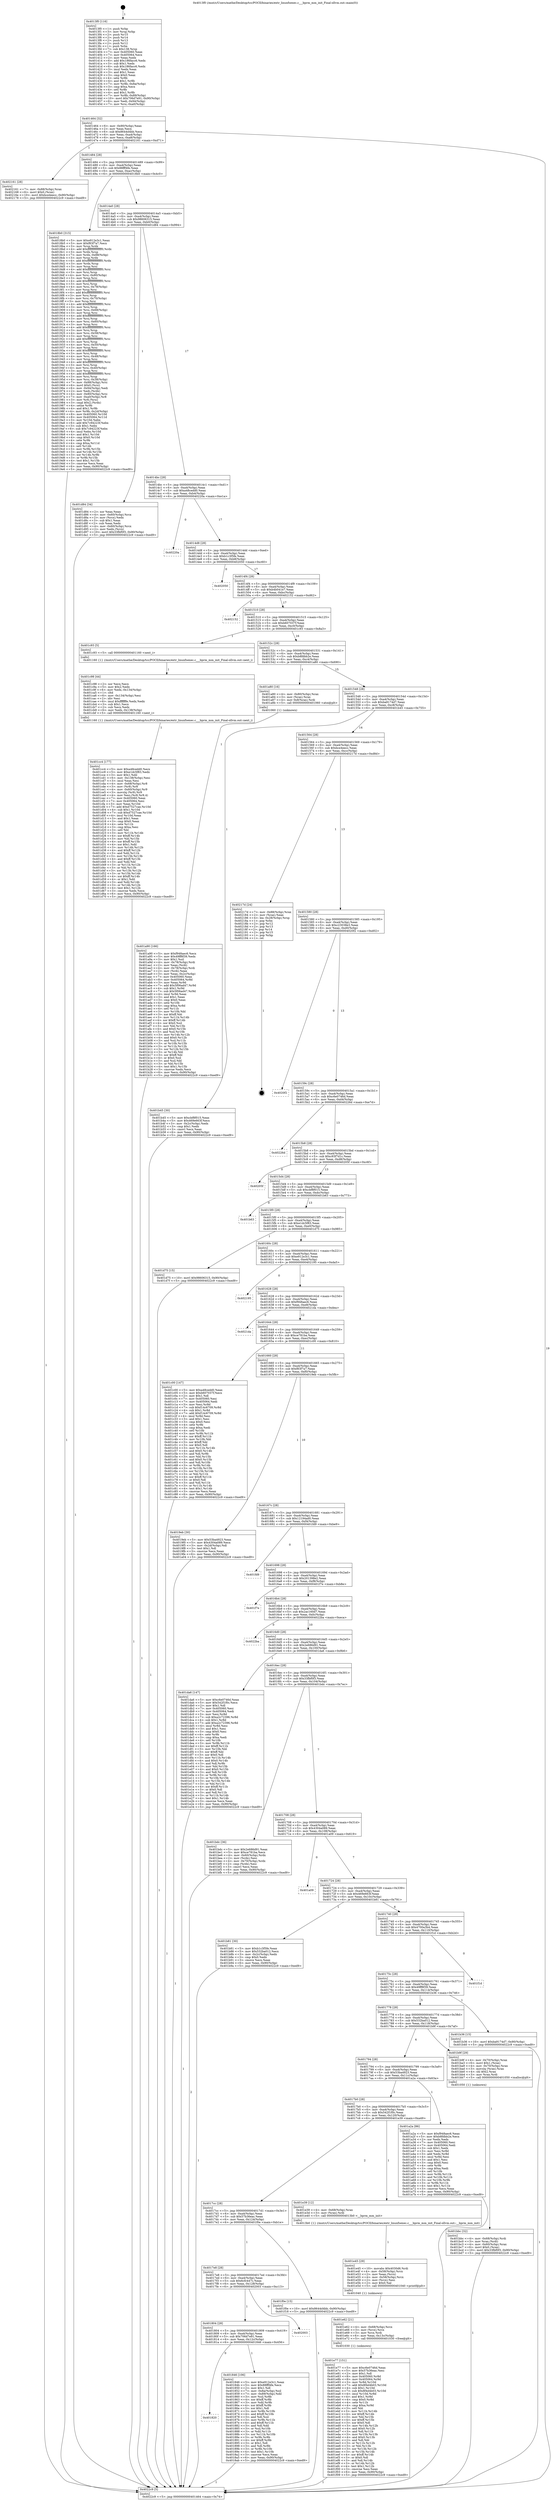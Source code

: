 digraph "0x4013f0" {
  label = "0x4013f0 (/mnt/c/Users/mathe/Desktop/tcc/POCII/binaries/extr_linuxfsexec.c___bprm_mm_init_Final-ollvm.out::main(0))"
  labelloc = "t"
  node[shape=record]

  Entry [label="",width=0.3,height=0.3,shape=circle,fillcolor=black,style=filled]
  "0x401464" [label="{
     0x401464 [32]\l
     | [instrs]\l
     &nbsp;&nbsp;0x401464 \<+6\>: mov -0x90(%rbp),%eax\l
     &nbsp;&nbsp;0x40146a \<+2\>: mov %eax,%ecx\l
     &nbsp;&nbsp;0x40146c \<+6\>: sub $0x8644d4bb,%ecx\l
     &nbsp;&nbsp;0x401472 \<+6\>: mov %eax,-0xa4(%rbp)\l
     &nbsp;&nbsp;0x401478 \<+6\>: mov %ecx,-0xa8(%rbp)\l
     &nbsp;&nbsp;0x40147e \<+6\>: je 0000000000402161 \<main+0xd71\>\l
  }"]
  "0x402161" [label="{
     0x402161 [28]\l
     | [instrs]\l
     &nbsp;&nbsp;0x402161 \<+7\>: mov -0x88(%rbp),%rax\l
     &nbsp;&nbsp;0x402168 \<+6\>: movl $0x0,(%rax)\l
     &nbsp;&nbsp;0x40216e \<+10\>: movl $0xbce4eecc,-0x90(%rbp)\l
     &nbsp;&nbsp;0x402178 \<+5\>: jmp 00000000004022c9 \<main+0xed9\>\l
  }"]
  "0x401484" [label="{
     0x401484 [28]\l
     | [instrs]\l
     &nbsp;&nbsp;0x401484 \<+5\>: jmp 0000000000401489 \<main+0x99\>\l
     &nbsp;&nbsp;0x401489 \<+6\>: mov -0xa4(%rbp),%eax\l
     &nbsp;&nbsp;0x40148f \<+5\>: sub $0x88fff4fe,%eax\l
     &nbsp;&nbsp;0x401494 \<+6\>: mov %eax,-0xac(%rbp)\l
     &nbsp;&nbsp;0x40149a \<+6\>: je 00000000004018b0 \<main+0x4c0\>\l
  }"]
  Exit [label="",width=0.3,height=0.3,shape=circle,fillcolor=black,style=filled,peripheries=2]
  "0x4018b0" [label="{
     0x4018b0 [315]\l
     | [instrs]\l
     &nbsp;&nbsp;0x4018b0 \<+5\>: mov $0xe912e3c1,%eax\l
     &nbsp;&nbsp;0x4018b5 \<+5\>: mov $0xf83f7a7,%ecx\l
     &nbsp;&nbsp;0x4018ba \<+3\>: mov %rsp,%rdx\l
     &nbsp;&nbsp;0x4018bd \<+4\>: add $0xfffffffffffffff0,%rdx\l
     &nbsp;&nbsp;0x4018c1 \<+3\>: mov %rdx,%rsp\l
     &nbsp;&nbsp;0x4018c4 \<+7\>: mov %rdx,-0x88(%rbp)\l
     &nbsp;&nbsp;0x4018cb \<+3\>: mov %rsp,%rdx\l
     &nbsp;&nbsp;0x4018ce \<+4\>: add $0xfffffffffffffff0,%rdx\l
     &nbsp;&nbsp;0x4018d2 \<+3\>: mov %rdx,%rsp\l
     &nbsp;&nbsp;0x4018d5 \<+3\>: mov %rsp,%rsi\l
     &nbsp;&nbsp;0x4018d8 \<+4\>: add $0xfffffffffffffff0,%rsi\l
     &nbsp;&nbsp;0x4018dc \<+3\>: mov %rsi,%rsp\l
     &nbsp;&nbsp;0x4018df \<+4\>: mov %rsi,-0x80(%rbp)\l
     &nbsp;&nbsp;0x4018e3 \<+3\>: mov %rsp,%rsi\l
     &nbsp;&nbsp;0x4018e6 \<+4\>: add $0xfffffffffffffff0,%rsi\l
     &nbsp;&nbsp;0x4018ea \<+3\>: mov %rsi,%rsp\l
     &nbsp;&nbsp;0x4018ed \<+4\>: mov %rsi,-0x78(%rbp)\l
     &nbsp;&nbsp;0x4018f1 \<+3\>: mov %rsp,%rsi\l
     &nbsp;&nbsp;0x4018f4 \<+4\>: add $0xfffffffffffffff0,%rsi\l
     &nbsp;&nbsp;0x4018f8 \<+3\>: mov %rsi,%rsp\l
     &nbsp;&nbsp;0x4018fb \<+4\>: mov %rsi,-0x70(%rbp)\l
     &nbsp;&nbsp;0x4018ff \<+3\>: mov %rsp,%rsi\l
     &nbsp;&nbsp;0x401902 \<+4\>: add $0xfffffffffffffff0,%rsi\l
     &nbsp;&nbsp;0x401906 \<+3\>: mov %rsi,%rsp\l
     &nbsp;&nbsp;0x401909 \<+4\>: mov %rsi,-0x68(%rbp)\l
     &nbsp;&nbsp;0x40190d \<+3\>: mov %rsp,%rsi\l
     &nbsp;&nbsp;0x401910 \<+4\>: add $0xfffffffffffffff0,%rsi\l
     &nbsp;&nbsp;0x401914 \<+3\>: mov %rsi,%rsp\l
     &nbsp;&nbsp;0x401917 \<+4\>: mov %rsi,-0x60(%rbp)\l
     &nbsp;&nbsp;0x40191b \<+3\>: mov %rsp,%rsi\l
     &nbsp;&nbsp;0x40191e \<+4\>: add $0xfffffffffffffff0,%rsi\l
     &nbsp;&nbsp;0x401922 \<+3\>: mov %rsi,%rsp\l
     &nbsp;&nbsp;0x401925 \<+4\>: mov %rsi,-0x58(%rbp)\l
     &nbsp;&nbsp;0x401929 \<+3\>: mov %rsp,%rsi\l
     &nbsp;&nbsp;0x40192c \<+4\>: add $0xfffffffffffffff0,%rsi\l
     &nbsp;&nbsp;0x401930 \<+3\>: mov %rsi,%rsp\l
     &nbsp;&nbsp;0x401933 \<+4\>: mov %rsi,-0x50(%rbp)\l
     &nbsp;&nbsp;0x401937 \<+3\>: mov %rsp,%rsi\l
     &nbsp;&nbsp;0x40193a \<+4\>: add $0xfffffffffffffff0,%rsi\l
     &nbsp;&nbsp;0x40193e \<+3\>: mov %rsi,%rsp\l
     &nbsp;&nbsp;0x401941 \<+4\>: mov %rsi,-0x48(%rbp)\l
     &nbsp;&nbsp;0x401945 \<+3\>: mov %rsp,%rsi\l
     &nbsp;&nbsp;0x401948 \<+4\>: add $0xfffffffffffffff0,%rsi\l
     &nbsp;&nbsp;0x40194c \<+3\>: mov %rsi,%rsp\l
     &nbsp;&nbsp;0x40194f \<+4\>: mov %rsi,-0x40(%rbp)\l
     &nbsp;&nbsp;0x401953 \<+3\>: mov %rsp,%rsi\l
     &nbsp;&nbsp;0x401956 \<+4\>: add $0xfffffffffffffff0,%rsi\l
     &nbsp;&nbsp;0x40195a \<+3\>: mov %rsi,%rsp\l
     &nbsp;&nbsp;0x40195d \<+4\>: mov %rsi,-0x38(%rbp)\l
     &nbsp;&nbsp;0x401961 \<+7\>: mov -0x88(%rbp),%rsi\l
     &nbsp;&nbsp;0x401968 \<+6\>: movl $0x0,(%rsi)\l
     &nbsp;&nbsp;0x40196e \<+6\>: mov -0x94(%rbp),%edi\l
     &nbsp;&nbsp;0x401974 \<+2\>: mov %edi,(%rdx)\l
     &nbsp;&nbsp;0x401976 \<+4\>: mov -0x80(%rbp),%rsi\l
     &nbsp;&nbsp;0x40197a \<+7\>: mov -0xa0(%rbp),%r8\l
     &nbsp;&nbsp;0x401981 \<+3\>: mov %r8,(%rsi)\l
     &nbsp;&nbsp;0x401984 \<+3\>: cmpl $0x2,(%rdx)\l
     &nbsp;&nbsp;0x401987 \<+4\>: setne %r9b\l
     &nbsp;&nbsp;0x40198b \<+4\>: and $0x1,%r9b\l
     &nbsp;&nbsp;0x40198f \<+4\>: mov %r9b,-0x2d(%rbp)\l
     &nbsp;&nbsp;0x401993 \<+8\>: mov 0x405060,%r10d\l
     &nbsp;&nbsp;0x40199b \<+8\>: mov 0x405064,%r11d\l
     &nbsp;&nbsp;0x4019a3 \<+3\>: mov %r10d,%ebx\l
     &nbsp;&nbsp;0x4019a6 \<+6\>: add $0x7c94223f,%ebx\l
     &nbsp;&nbsp;0x4019ac \<+3\>: sub $0x1,%ebx\l
     &nbsp;&nbsp;0x4019af \<+6\>: sub $0x7c94223f,%ebx\l
     &nbsp;&nbsp;0x4019b5 \<+4\>: imul %ebx,%r10d\l
     &nbsp;&nbsp;0x4019b9 \<+4\>: and $0x1,%r10d\l
     &nbsp;&nbsp;0x4019bd \<+4\>: cmp $0x0,%r10d\l
     &nbsp;&nbsp;0x4019c1 \<+4\>: sete %r9b\l
     &nbsp;&nbsp;0x4019c5 \<+4\>: cmp $0xa,%r11d\l
     &nbsp;&nbsp;0x4019c9 \<+4\>: setl %r14b\l
     &nbsp;&nbsp;0x4019cd \<+3\>: mov %r9b,%r15b\l
     &nbsp;&nbsp;0x4019d0 \<+3\>: and %r14b,%r15b\l
     &nbsp;&nbsp;0x4019d3 \<+3\>: xor %r14b,%r9b\l
     &nbsp;&nbsp;0x4019d6 \<+3\>: or %r9b,%r15b\l
     &nbsp;&nbsp;0x4019d9 \<+4\>: test $0x1,%r15b\l
     &nbsp;&nbsp;0x4019dd \<+3\>: cmovne %ecx,%eax\l
     &nbsp;&nbsp;0x4019e0 \<+6\>: mov %eax,-0x90(%rbp)\l
     &nbsp;&nbsp;0x4019e6 \<+5\>: jmp 00000000004022c9 \<main+0xed9\>\l
  }"]
  "0x4014a0" [label="{
     0x4014a0 [28]\l
     | [instrs]\l
     &nbsp;&nbsp;0x4014a0 \<+5\>: jmp 00000000004014a5 \<main+0xb5\>\l
     &nbsp;&nbsp;0x4014a5 \<+6\>: mov -0xa4(%rbp),%eax\l
     &nbsp;&nbsp;0x4014ab \<+5\>: sub $0x98606315,%eax\l
     &nbsp;&nbsp;0x4014b0 \<+6\>: mov %eax,-0xb0(%rbp)\l
     &nbsp;&nbsp;0x4014b6 \<+6\>: je 0000000000401d84 \<main+0x994\>\l
  }"]
  "0x401e77" [label="{
     0x401e77 [151]\l
     | [instrs]\l
     &nbsp;&nbsp;0x401e77 \<+5\>: mov $0xc6e0746d,%eax\l
     &nbsp;&nbsp;0x401e7c \<+5\>: mov $0x57b36eac,%esi\l
     &nbsp;&nbsp;0x401e81 \<+2\>: mov $0x1,%dl\l
     &nbsp;&nbsp;0x401e83 \<+8\>: mov 0x405060,%r8d\l
     &nbsp;&nbsp;0x401e8b \<+8\>: mov 0x405064,%r9d\l
     &nbsp;&nbsp;0x401e93 \<+3\>: mov %r8d,%r10d\l
     &nbsp;&nbsp;0x401e96 \<+7\>: add $0x8f4d4b03,%r10d\l
     &nbsp;&nbsp;0x401e9d \<+4\>: sub $0x1,%r10d\l
     &nbsp;&nbsp;0x401ea1 \<+7\>: sub $0x8f4d4b03,%r10d\l
     &nbsp;&nbsp;0x401ea8 \<+4\>: imul %r10d,%r8d\l
     &nbsp;&nbsp;0x401eac \<+4\>: and $0x1,%r8d\l
     &nbsp;&nbsp;0x401eb0 \<+4\>: cmp $0x0,%r8d\l
     &nbsp;&nbsp;0x401eb4 \<+4\>: sete %r11b\l
     &nbsp;&nbsp;0x401eb8 \<+4\>: cmp $0xa,%r9d\l
     &nbsp;&nbsp;0x401ebc \<+3\>: setl %bl\l
     &nbsp;&nbsp;0x401ebf \<+3\>: mov %r11b,%r14b\l
     &nbsp;&nbsp;0x401ec2 \<+4\>: xor $0xff,%r14b\l
     &nbsp;&nbsp;0x401ec6 \<+3\>: mov %bl,%r15b\l
     &nbsp;&nbsp;0x401ec9 \<+4\>: xor $0xff,%r15b\l
     &nbsp;&nbsp;0x401ecd \<+3\>: xor $0x0,%dl\l
     &nbsp;&nbsp;0x401ed0 \<+3\>: mov %r14b,%r12b\l
     &nbsp;&nbsp;0x401ed3 \<+4\>: and $0x0,%r12b\l
     &nbsp;&nbsp;0x401ed7 \<+3\>: and %dl,%r11b\l
     &nbsp;&nbsp;0x401eda \<+3\>: mov %r15b,%r13b\l
     &nbsp;&nbsp;0x401edd \<+4\>: and $0x0,%r13b\l
     &nbsp;&nbsp;0x401ee1 \<+2\>: and %dl,%bl\l
     &nbsp;&nbsp;0x401ee3 \<+3\>: or %r11b,%r12b\l
     &nbsp;&nbsp;0x401ee6 \<+3\>: or %bl,%r13b\l
     &nbsp;&nbsp;0x401ee9 \<+3\>: xor %r13b,%r12b\l
     &nbsp;&nbsp;0x401eec \<+3\>: or %r15b,%r14b\l
     &nbsp;&nbsp;0x401eef \<+4\>: xor $0xff,%r14b\l
     &nbsp;&nbsp;0x401ef3 \<+3\>: or $0x0,%dl\l
     &nbsp;&nbsp;0x401ef6 \<+3\>: and %dl,%r14b\l
     &nbsp;&nbsp;0x401ef9 \<+3\>: or %r14b,%r12b\l
     &nbsp;&nbsp;0x401efc \<+4\>: test $0x1,%r12b\l
     &nbsp;&nbsp;0x401f00 \<+3\>: cmovne %esi,%eax\l
     &nbsp;&nbsp;0x401f03 \<+6\>: mov %eax,-0x90(%rbp)\l
     &nbsp;&nbsp;0x401f09 \<+5\>: jmp 00000000004022c9 \<main+0xed9\>\l
  }"]
  "0x401d84" [label="{
     0x401d84 [34]\l
     | [instrs]\l
     &nbsp;&nbsp;0x401d84 \<+2\>: xor %eax,%eax\l
     &nbsp;&nbsp;0x401d86 \<+4\>: mov -0x60(%rbp),%rcx\l
     &nbsp;&nbsp;0x401d8a \<+2\>: mov (%rcx),%edx\l
     &nbsp;&nbsp;0x401d8c \<+3\>: sub $0x1,%eax\l
     &nbsp;&nbsp;0x401d8f \<+2\>: sub %eax,%edx\l
     &nbsp;&nbsp;0x401d91 \<+4\>: mov -0x60(%rbp),%rcx\l
     &nbsp;&nbsp;0x401d95 \<+2\>: mov %edx,(%rcx)\l
     &nbsp;&nbsp;0x401d97 \<+10\>: movl $0x33fbf0f3,-0x90(%rbp)\l
     &nbsp;&nbsp;0x401da1 \<+5\>: jmp 00000000004022c9 \<main+0xed9\>\l
  }"]
  "0x4014bc" [label="{
     0x4014bc [28]\l
     | [instrs]\l
     &nbsp;&nbsp;0x4014bc \<+5\>: jmp 00000000004014c1 \<main+0xd1\>\l
     &nbsp;&nbsp;0x4014c1 \<+6\>: mov -0xa4(%rbp),%eax\l
     &nbsp;&nbsp;0x4014c7 \<+5\>: sub $0xa48cedd0,%eax\l
     &nbsp;&nbsp;0x4014cc \<+6\>: mov %eax,-0xb4(%rbp)\l
     &nbsp;&nbsp;0x4014d2 \<+6\>: je 000000000040220a \<main+0xe1a\>\l
  }"]
  "0x401e62" [label="{
     0x401e62 [21]\l
     | [instrs]\l
     &nbsp;&nbsp;0x401e62 \<+4\>: mov -0x68(%rbp),%rcx\l
     &nbsp;&nbsp;0x401e66 \<+3\>: mov (%rcx),%rcx\l
     &nbsp;&nbsp;0x401e69 \<+3\>: mov %rcx,%rdi\l
     &nbsp;&nbsp;0x401e6c \<+6\>: mov %eax,-0x13c(%rbp)\l
     &nbsp;&nbsp;0x401e72 \<+5\>: call 0000000000401030 \<free@plt\>\l
     | [calls]\l
     &nbsp;&nbsp;0x401030 \{1\} (unknown)\l
  }"]
  "0x40220a" [label="{
     0x40220a\l
  }", style=dashed]
  "0x4014d8" [label="{
     0x4014d8 [28]\l
     | [instrs]\l
     &nbsp;&nbsp;0x4014d8 \<+5\>: jmp 00000000004014dd \<main+0xed\>\l
     &nbsp;&nbsp;0x4014dd \<+6\>: mov -0xa4(%rbp),%eax\l
     &nbsp;&nbsp;0x4014e3 \<+5\>: sub $0xb1c3f5fe,%eax\l
     &nbsp;&nbsp;0x4014e8 \<+6\>: mov %eax,-0xb8(%rbp)\l
     &nbsp;&nbsp;0x4014ee \<+6\>: je 0000000000402050 \<main+0xc60\>\l
  }"]
  "0x401e45" [label="{
     0x401e45 [29]\l
     | [instrs]\l
     &nbsp;&nbsp;0x401e45 \<+10\>: movabs $0x4030d6,%rdi\l
     &nbsp;&nbsp;0x401e4f \<+4\>: mov -0x58(%rbp),%rcx\l
     &nbsp;&nbsp;0x401e53 \<+2\>: mov %eax,(%rcx)\l
     &nbsp;&nbsp;0x401e55 \<+4\>: mov -0x58(%rbp),%rcx\l
     &nbsp;&nbsp;0x401e59 \<+2\>: mov (%rcx),%esi\l
     &nbsp;&nbsp;0x401e5b \<+2\>: mov $0x0,%al\l
     &nbsp;&nbsp;0x401e5d \<+5\>: call 0000000000401040 \<printf@plt\>\l
     | [calls]\l
     &nbsp;&nbsp;0x401040 \{1\} (unknown)\l
  }"]
  "0x402050" [label="{
     0x402050\l
  }", style=dashed]
  "0x4014f4" [label="{
     0x4014f4 [28]\l
     | [instrs]\l
     &nbsp;&nbsp;0x4014f4 \<+5\>: jmp 00000000004014f9 \<main+0x109\>\l
     &nbsp;&nbsp;0x4014f9 \<+6\>: mov -0xa4(%rbp),%eax\l
     &nbsp;&nbsp;0x4014ff \<+5\>: sub $0xb4b041e7,%eax\l
     &nbsp;&nbsp;0x401504 \<+6\>: mov %eax,-0xbc(%rbp)\l
     &nbsp;&nbsp;0x40150a \<+6\>: je 0000000000402152 \<main+0xd62\>\l
  }"]
  "0x401cc4" [label="{
     0x401cc4 [177]\l
     | [instrs]\l
     &nbsp;&nbsp;0x401cc4 \<+5\>: mov $0xa48cedd0,%ecx\l
     &nbsp;&nbsp;0x401cc9 \<+5\>: mov $0xe1dc5f83,%edx\l
     &nbsp;&nbsp;0x401cce \<+3\>: mov $0x1,%dil\l
     &nbsp;&nbsp;0x401cd1 \<+6\>: mov -0x138(%rbp),%esi\l
     &nbsp;&nbsp;0x401cd7 \<+3\>: imul %eax,%esi\l
     &nbsp;&nbsp;0x401cda \<+4\>: mov -0x68(%rbp),%r8\l
     &nbsp;&nbsp;0x401cde \<+3\>: mov (%r8),%r8\l
     &nbsp;&nbsp;0x401ce1 \<+4\>: mov -0x60(%rbp),%r9\l
     &nbsp;&nbsp;0x401ce5 \<+3\>: movslq (%r9),%r9\l
     &nbsp;&nbsp;0x401ce8 \<+4\>: mov %esi,(%r8,%r9,4)\l
     &nbsp;&nbsp;0x401cec \<+7\>: mov 0x405060,%eax\l
     &nbsp;&nbsp;0x401cf3 \<+7\>: mov 0x405064,%esi\l
     &nbsp;&nbsp;0x401cfa \<+3\>: mov %eax,%r10d\l
     &nbsp;&nbsp;0x401cfd \<+7\>: add $0xd7527cae,%r10d\l
     &nbsp;&nbsp;0x401d04 \<+4\>: sub $0x1,%r10d\l
     &nbsp;&nbsp;0x401d08 \<+7\>: sub $0xd7527cae,%r10d\l
     &nbsp;&nbsp;0x401d0f \<+4\>: imul %r10d,%eax\l
     &nbsp;&nbsp;0x401d13 \<+3\>: and $0x1,%eax\l
     &nbsp;&nbsp;0x401d16 \<+3\>: cmp $0x0,%eax\l
     &nbsp;&nbsp;0x401d19 \<+4\>: sete %r11b\l
     &nbsp;&nbsp;0x401d1d \<+3\>: cmp $0xa,%esi\l
     &nbsp;&nbsp;0x401d20 \<+3\>: setl %bl\l
     &nbsp;&nbsp;0x401d23 \<+3\>: mov %r11b,%r14b\l
     &nbsp;&nbsp;0x401d26 \<+4\>: xor $0xff,%r14b\l
     &nbsp;&nbsp;0x401d2a \<+3\>: mov %bl,%r15b\l
     &nbsp;&nbsp;0x401d2d \<+4\>: xor $0xff,%r15b\l
     &nbsp;&nbsp;0x401d31 \<+4\>: xor $0x1,%dil\l
     &nbsp;&nbsp;0x401d35 \<+3\>: mov %r14b,%r12b\l
     &nbsp;&nbsp;0x401d38 \<+4\>: and $0xff,%r12b\l
     &nbsp;&nbsp;0x401d3c \<+3\>: and %dil,%r11b\l
     &nbsp;&nbsp;0x401d3f \<+3\>: mov %r15b,%r13b\l
     &nbsp;&nbsp;0x401d42 \<+4\>: and $0xff,%r13b\l
     &nbsp;&nbsp;0x401d46 \<+3\>: and %dil,%bl\l
     &nbsp;&nbsp;0x401d49 \<+3\>: or %r11b,%r12b\l
     &nbsp;&nbsp;0x401d4c \<+3\>: or %bl,%r13b\l
     &nbsp;&nbsp;0x401d4f \<+3\>: xor %r13b,%r12b\l
     &nbsp;&nbsp;0x401d52 \<+3\>: or %r15b,%r14b\l
     &nbsp;&nbsp;0x401d55 \<+4\>: xor $0xff,%r14b\l
     &nbsp;&nbsp;0x401d59 \<+4\>: or $0x1,%dil\l
     &nbsp;&nbsp;0x401d5d \<+3\>: and %dil,%r14b\l
     &nbsp;&nbsp;0x401d60 \<+3\>: or %r14b,%r12b\l
     &nbsp;&nbsp;0x401d63 \<+4\>: test $0x1,%r12b\l
     &nbsp;&nbsp;0x401d67 \<+3\>: cmovne %edx,%ecx\l
     &nbsp;&nbsp;0x401d6a \<+6\>: mov %ecx,-0x90(%rbp)\l
     &nbsp;&nbsp;0x401d70 \<+5\>: jmp 00000000004022c9 \<main+0xed9\>\l
  }"]
  "0x402152" [label="{
     0x402152\l
  }", style=dashed]
  "0x401510" [label="{
     0x401510 [28]\l
     | [instrs]\l
     &nbsp;&nbsp;0x401510 \<+5\>: jmp 0000000000401515 \<main+0x125\>\l
     &nbsp;&nbsp;0x401515 \<+6\>: mov -0xa4(%rbp),%eax\l
     &nbsp;&nbsp;0x40151b \<+5\>: sub $0xb607037f,%eax\l
     &nbsp;&nbsp;0x401520 \<+6\>: mov %eax,-0xc0(%rbp)\l
     &nbsp;&nbsp;0x401526 \<+6\>: je 0000000000401c93 \<main+0x8a3\>\l
  }"]
  "0x401c98" [label="{
     0x401c98 [44]\l
     | [instrs]\l
     &nbsp;&nbsp;0x401c98 \<+2\>: xor %ecx,%ecx\l
     &nbsp;&nbsp;0x401c9a \<+5\>: mov $0x2,%edx\l
     &nbsp;&nbsp;0x401c9f \<+6\>: mov %edx,-0x134(%rbp)\l
     &nbsp;&nbsp;0x401ca5 \<+1\>: cltd\l
     &nbsp;&nbsp;0x401ca6 \<+6\>: mov -0x134(%rbp),%esi\l
     &nbsp;&nbsp;0x401cac \<+2\>: idiv %esi\l
     &nbsp;&nbsp;0x401cae \<+6\>: imul $0xfffffffe,%edx,%edx\l
     &nbsp;&nbsp;0x401cb4 \<+3\>: sub $0x1,%ecx\l
     &nbsp;&nbsp;0x401cb7 \<+2\>: sub %ecx,%edx\l
     &nbsp;&nbsp;0x401cb9 \<+6\>: mov %edx,-0x138(%rbp)\l
     &nbsp;&nbsp;0x401cbf \<+5\>: call 0000000000401160 \<next_i\>\l
     | [calls]\l
     &nbsp;&nbsp;0x401160 \{1\} (/mnt/c/Users/mathe/Desktop/tcc/POCII/binaries/extr_linuxfsexec.c___bprm_mm_init_Final-ollvm.out::next_i)\l
  }"]
  "0x401c93" [label="{
     0x401c93 [5]\l
     | [instrs]\l
     &nbsp;&nbsp;0x401c93 \<+5\>: call 0000000000401160 \<next_i\>\l
     | [calls]\l
     &nbsp;&nbsp;0x401160 \{1\} (/mnt/c/Users/mathe/Desktop/tcc/POCII/binaries/extr_linuxfsexec.c___bprm_mm_init_Final-ollvm.out::next_i)\l
  }"]
  "0x40152c" [label="{
     0x40152c [28]\l
     | [instrs]\l
     &nbsp;&nbsp;0x40152c \<+5\>: jmp 0000000000401531 \<main+0x141\>\l
     &nbsp;&nbsp;0x401531 \<+6\>: mov -0xa4(%rbp),%eax\l
     &nbsp;&nbsp;0x401537 \<+5\>: sub $0xb8fdbb2e,%eax\l
     &nbsp;&nbsp;0x40153c \<+6\>: mov %eax,-0xc4(%rbp)\l
     &nbsp;&nbsp;0x401542 \<+6\>: je 0000000000401a80 \<main+0x690\>\l
  }"]
  "0x401bbc" [label="{
     0x401bbc [32]\l
     | [instrs]\l
     &nbsp;&nbsp;0x401bbc \<+4\>: mov -0x68(%rbp),%rdi\l
     &nbsp;&nbsp;0x401bc0 \<+3\>: mov %rax,(%rdi)\l
     &nbsp;&nbsp;0x401bc3 \<+4\>: mov -0x60(%rbp),%rax\l
     &nbsp;&nbsp;0x401bc7 \<+6\>: movl $0x0,(%rax)\l
     &nbsp;&nbsp;0x401bcd \<+10\>: movl $0x33fbf0f3,-0x90(%rbp)\l
     &nbsp;&nbsp;0x401bd7 \<+5\>: jmp 00000000004022c9 \<main+0xed9\>\l
  }"]
  "0x401a80" [label="{
     0x401a80 [16]\l
     | [instrs]\l
     &nbsp;&nbsp;0x401a80 \<+4\>: mov -0x80(%rbp),%rax\l
     &nbsp;&nbsp;0x401a84 \<+3\>: mov (%rax),%rax\l
     &nbsp;&nbsp;0x401a87 \<+4\>: mov 0x8(%rax),%rdi\l
     &nbsp;&nbsp;0x401a8b \<+5\>: call 0000000000401060 \<atoi@plt\>\l
     | [calls]\l
     &nbsp;&nbsp;0x401060 \{1\} (unknown)\l
  }"]
  "0x401548" [label="{
     0x401548 [28]\l
     | [instrs]\l
     &nbsp;&nbsp;0x401548 \<+5\>: jmp 000000000040154d \<main+0x15d\>\l
     &nbsp;&nbsp;0x40154d \<+6\>: mov -0xa4(%rbp),%eax\l
     &nbsp;&nbsp;0x401553 \<+5\>: sub $0xba9174d7,%eax\l
     &nbsp;&nbsp;0x401558 \<+6\>: mov %eax,-0xc8(%rbp)\l
     &nbsp;&nbsp;0x40155e \<+6\>: je 0000000000401b45 \<main+0x755\>\l
  }"]
  "0x401a90" [label="{
     0x401a90 [166]\l
     | [instrs]\l
     &nbsp;&nbsp;0x401a90 \<+5\>: mov $0xf948aec6,%ecx\l
     &nbsp;&nbsp;0x401a95 \<+5\>: mov $0x49ff8f39,%edx\l
     &nbsp;&nbsp;0x401a9a \<+3\>: mov $0x1,%sil\l
     &nbsp;&nbsp;0x401a9d \<+4\>: mov -0x78(%rbp),%rdi\l
     &nbsp;&nbsp;0x401aa1 \<+2\>: mov %eax,(%rdi)\l
     &nbsp;&nbsp;0x401aa3 \<+4\>: mov -0x78(%rbp),%rdi\l
     &nbsp;&nbsp;0x401aa7 \<+2\>: mov (%rdi),%eax\l
     &nbsp;&nbsp;0x401aa9 \<+3\>: mov %eax,-0x2c(%rbp)\l
     &nbsp;&nbsp;0x401aac \<+7\>: mov 0x405060,%eax\l
     &nbsp;&nbsp;0x401ab3 \<+8\>: mov 0x405064,%r8d\l
     &nbsp;&nbsp;0x401abb \<+3\>: mov %eax,%r9d\l
     &nbsp;&nbsp;0x401abe \<+7\>: add $0x5f06ad47,%r9d\l
     &nbsp;&nbsp;0x401ac5 \<+4\>: sub $0x1,%r9d\l
     &nbsp;&nbsp;0x401ac9 \<+7\>: sub $0x5f06ad47,%r9d\l
     &nbsp;&nbsp;0x401ad0 \<+4\>: imul %r9d,%eax\l
     &nbsp;&nbsp;0x401ad4 \<+3\>: and $0x1,%eax\l
     &nbsp;&nbsp;0x401ad7 \<+3\>: cmp $0x0,%eax\l
     &nbsp;&nbsp;0x401ada \<+4\>: sete %r10b\l
     &nbsp;&nbsp;0x401ade \<+4\>: cmp $0xa,%r8d\l
     &nbsp;&nbsp;0x401ae2 \<+4\>: setl %r11b\l
     &nbsp;&nbsp;0x401ae6 \<+3\>: mov %r10b,%bl\l
     &nbsp;&nbsp;0x401ae9 \<+3\>: xor $0xff,%bl\l
     &nbsp;&nbsp;0x401aec \<+3\>: mov %r11b,%r14b\l
     &nbsp;&nbsp;0x401aef \<+4\>: xor $0xff,%r14b\l
     &nbsp;&nbsp;0x401af3 \<+4\>: xor $0x0,%sil\l
     &nbsp;&nbsp;0x401af7 \<+3\>: mov %bl,%r15b\l
     &nbsp;&nbsp;0x401afa \<+4\>: and $0x0,%r15b\l
     &nbsp;&nbsp;0x401afe \<+3\>: and %sil,%r10b\l
     &nbsp;&nbsp;0x401b01 \<+3\>: mov %r14b,%r12b\l
     &nbsp;&nbsp;0x401b04 \<+4\>: and $0x0,%r12b\l
     &nbsp;&nbsp;0x401b08 \<+3\>: and %sil,%r11b\l
     &nbsp;&nbsp;0x401b0b \<+3\>: or %r10b,%r15b\l
     &nbsp;&nbsp;0x401b0e \<+3\>: or %r11b,%r12b\l
     &nbsp;&nbsp;0x401b11 \<+3\>: xor %r12b,%r15b\l
     &nbsp;&nbsp;0x401b14 \<+3\>: or %r14b,%bl\l
     &nbsp;&nbsp;0x401b17 \<+3\>: xor $0xff,%bl\l
     &nbsp;&nbsp;0x401b1a \<+4\>: or $0x0,%sil\l
     &nbsp;&nbsp;0x401b1e \<+3\>: and %sil,%bl\l
     &nbsp;&nbsp;0x401b21 \<+3\>: or %bl,%r15b\l
     &nbsp;&nbsp;0x401b24 \<+4\>: test $0x1,%r15b\l
     &nbsp;&nbsp;0x401b28 \<+3\>: cmovne %edx,%ecx\l
     &nbsp;&nbsp;0x401b2b \<+6\>: mov %ecx,-0x90(%rbp)\l
     &nbsp;&nbsp;0x401b31 \<+5\>: jmp 00000000004022c9 \<main+0xed9\>\l
  }"]
  "0x401b45" [label="{
     0x401b45 [30]\l
     | [instrs]\l
     &nbsp;&nbsp;0x401b45 \<+5\>: mov $0xcbf8f015,%eax\l
     &nbsp;&nbsp;0x401b4a \<+5\>: mov $0x469e663f,%ecx\l
     &nbsp;&nbsp;0x401b4f \<+3\>: mov -0x2c(%rbp),%edx\l
     &nbsp;&nbsp;0x401b52 \<+3\>: cmp $0x1,%edx\l
     &nbsp;&nbsp;0x401b55 \<+3\>: cmovl %ecx,%eax\l
     &nbsp;&nbsp;0x401b58 \<+6\>: mov %eax,-0x90(%rbp)\l
     &nbsp;&nbsp;0x401b5e \<+5\>: jmp 00000000004022c9 \<main+0xed9\>\l
  }"]
  "0x401564" [label="{
     0x401564 [28]\l
     | [instrs]\l
     &nbsp;&nbsp;0x401564 \<+5\>: jmp 0000000000401569 \<main+0x179\>\l
     &nbsp;&nbsp;0x401569 \<+6\>: mov -0xa4(%rbp),%eax\l
     &nbsp;&nbsp;0x40156f \<+5\>: sub $0xbce4eecc,%eax\l
     &nbsp;&nbsp;0x401574 \<+6\>: mov %eax,-0xcc(%rbp)\l
     &nbsp;&nbsp;0x40157a \<+6\>: je 000000000040217d \<main+0xd8d\>\l
  }"]
  "0x4013f0" [label="{
     0x4013f0 [116]\l
     | [instrs]\l
     &nbsp;&nbsp;0x4013f0 \<+1\>: push %rbp\l
     &nbsp;&nbsp;0x4013f1 \<+3\>: mov %rsp,%rbp\l
     &nbsp;&nbsp;0x4013f4 \<+2\>: push %r15\l
     &nbsp;&nbsp;0x4013f6 \<+2\>: push %r14\l
     &nbsp;&nbsp;0x4013f8 \<+2\>: push %r13\l
     &nbsp;&nbsp;0x4013fa \<+2\>: push %r12\l
     &nbsp;&nbsp;0x4013fc \<+1\>: push %rbx\l
     &nbsp;&nbsp;0x4013fd \<+7\>: sub $0x138,%rsp\l
     &nbsp;&nbsp;0x401404 \<+7\>: mov 0x405060,%eax\l
     &nbsp;&nbsp;0x40140b \<+7\>: mov 0x405064,%ecx\l
     &nbsp;&nbsp;0x401412 \<+2\>: mov %eax,%edx\l
     &nbsp;&nbsp;0x401414 \<+6\>: add $0x186facc6,%edx\l
     &nbsp;&nbsp;0x40141a \<+3\>: sub $0x1,%edx\l
     &nbsp;&nbsp;0x40141d \<+6\>: sub $0x186facc6,%edx\l
     &nbsp;&nbsp;0x401423 \<+3\>: imul %edx,%eax\l
     &nbsp;&nbsp;0x401426 \<+3\>: and $0x1,%eax\l
     &nbsp;&nbsp;0x401429 \<+3\>: cmp $0x0,%eax\l
     &nbsp;&nbsp;0x40142c \<+4\>: sete %r8b\l
     &nbsp;&nbsp;0x401430 \<+4\>: and $0x1,%r8b\l
     &nbsp;&nbsp;0x401434 \<+7\>: mov %r8b,-0x8a(%rbp)\l
     &nbsp;&nbsp;0x40143b \<+3\>: cmp $0xa,%ecx\l
     &nbsp;&nbsp;0x40143e \<+4\>: setl %r8b\l
     &nbsp;&nbsp;0x401442 \<+4\>: and $0x1,%r8b\l
     &nbsp;&nbsp;0x401446 \<+7\>: mov %r8b,-0x89(%rbp)\l
     &nbsp;&nbsp;0x40144d \<+10\>: movl $0x706d7e91,-0x90(%rbp)\l
     &nbsp;&nbsp;0x401457 \<+6\>: mov %edi,-0x94(%rbp)\l
     &nbsp;&nbsp;0x40145d \<+7\>: mov %rsi,-0xa0(%rbp)\l
  }"]
  "0x40217d" [label="{
     0x40217d [24]\l
     | [instrs]\l
     &nbsp;&nbsp;0x40217d \<+7\>: mov -0x88(%rbp),%rax\l
     &nbsp;&nbsp;0x402184 \<+2\>: mov (%rax),%eax\l
     &nbsp;&nbsp;0x402186 \<+4\>: lea -0x28(%rbp),%rsp\l
     &nbsp;&nbsp;0x40218a \<+1\>: pop %rbx\l
     &nbsp;&nbsp;0x40218b \<+2\>: pop %r12\l
     &nbsp;&nbsp;0x40218d \<+2\>: pop %r13\l
     &nbsp;&nbsp;0x40218f \<+2\>: pop %r14\l
     &nbsp;&nbsp;0x402191 \<+2\>: pop %r15\l
     &nbsp;&nbsp;0x402193 \<+1\>: pop %rbp\l
     &nbsp;&nbsp;0x402194 \<+1\>: ret\l
  }"]
  "0x401580" [label="{
     0x401580 [28]\l
     | [instrs]\l
     &nbsp;&nbsp;0x401580 \<+5\>: jmp 0000000000401585 \<main+0x195\>\l
     &nbsp;&nbsp;0x401585 \<+6\>: mov -0xa4(%rbp),%eax\l
     &nbsp;&nbsp;0x40158b \<+5\>: sub $0xc23038e3,%eax\l
     &nbsp;&nbsp;0x401590 \<+6\>: mov %eax,-0xd0(%rbp)\l
     &nbsp;&nbsp;0x401596 \<+6\>: je 00000000004020f2 \<main+0xd02\>\l
  }"]
  "0x4022c9" [label="{
     0x4022c9 [5]\l
     | [instrs]\l
     &nbsp;&nbsp;0x4022c9 \<+5\>: jmp 0000000000401464 \<main+0x74\>\l
  }"]
  "0x4020f2" [label="{
     0x4020f2\l
  }", style=dashed]
  "0x40159c" [label="{
     0x40159c [28]\l
     | [instrs]\l
     &nbsp;&nbsp;0x40159c \<+5\>: jmp 00000000004015a1 \<main+0x1b1\>\l
     &nbsp;&nbsp;0x4015a1 \<+6\>: mov -0xa4(%rbp),%eax\l
     &nbsp;&nbsp;0x4015a7 \<+5\>: sub $0xc6e0746d,%eax\l
     &nbsp;&nbsp;0x4015ac \<+6\>: mov %eax,-0xd4(%rbp)\l
     &nbsp;&nbsp;0x4015b2 \<+6\>: je 000000000040226d \<main+0xe7d\>\l
  }"]
  "0x401820" [label="{
     0x401820\l
  }", style=dashed]
  "0x40226d" [label="{
     0x40226d\l
  }", style=dashed]
  "0x4015b8" [label="{
     0x4015b8 [28]\l
     | [instrs]\l
     &nbsp;&nbsp;0x4015b8 \<+5\>: jmp 00000000004015bd \<main+0x1cd\>\l
     &nbsp;&nbsp;0x4015bd \<+6\>: mov -0xa4(%rbp),%eax\l
     &nbsp;&nbsp;0x4015c3 \<+5\>: sub $0xc93f7d1c,%eax\l
     &nbsp;&nbsp;0x4015c8 \<+6\>: mov %eax,-0xd8(%rbp)\l
     &nbsp;&nbsp;0x4015ce \<+6\>: je 000000000040205f \<main+0xc6f\>\l
  }"]
  "0x401846" [label="{
     0x401846 [106]\l
     | [instrs]\l
     &nbsp;&nbsp;0x401846 \<+5\>: mov $0xe912e3c1,%eax\l
     &nbsp;&nbsp;0x40184b \<+5\>: mov $0x88fff4fe,%ecx\l
     &nbsp;&nbsp;0x401850 \<+2\>: mov $0x1,%dl\l
     &nbsp;&nbsp;0x401852 \<+7\>: mov -0x8a(%rbp),%sil\l
     &nbsp;&nbsp;0x401859 \<+7\>: mov -0x89(%rbp),%dil\l
     &nbsp;&nbsp;0x401860 \<+3\>: mov %sil,%r8b\l
     &nbsp;&nbsp;0x401863 \<+4\>: xor $0xff,%r8b\l
     &nbsp;&nbsp;0x401867 \<+3\>: mov %dil,%r9b\l
     &nbsp;&nbsp;0x40186a \<+4\>: xor $0xff,%r9b\l
     &nbsp;&nbsp;0x40186e \<+3\>: xor $0x1,%dl\l
     &nbsp;&nbsp;0x401871 \<+3\>: mov %r8b,%r10b\l
     &nbsp;&nbsp;0x401874 \<+4\>: and $0xff,%r10b\l
     &nbsp;&nbsp;0x401878 \<+3\>: and %dl,%sil\l
     &nbsp;&nbsp;0x40187b \<+3\>: mov %r9b,%r11b\l
     &nbsp;&nbsp;0x40187e \<+4\>: and $0xff,%r11b\l
     &nbsp;&nbsp;0x401882 \<+3\>: and %dl,%dil\l
     &nbsp;&nbsp;0x401885 \<+3\>: or %sil,%r10b\l
     &nbsp;&nbsp;0x401888 \<+3\>: or %dil,%r11b\l
     &nbsp;&nbsp;0x40188b \<+3\>: xor %r11b,%r10b\l
     &nbsp;&nbsp;0x40188e \<+3\>: or %r9b,%r8b\l
     &nbsp;&nbsp;0x401891 \<+4\>: xor $0xff,%r8b\l
     &nbsp;&nbsp;0x401895 \<+3\>: or $0x1,%dl\l
     &nbsp;&nbsp;0x401898 \<+3\>: and %dl,%r8b\l
     &nbsp;&nbsp;0x40189b \<+3\>: or %r8b,%r10b\l
     &nbsp;&nbsp;0x40189e \<+4\>: test $0x1,%r10b\l
     &nbsp;&nbsp;0x4018a2 \<+3\>: cmovne %ecx,%eax\l
     &nbsp;&nbsp;0x4018a5 \<+6\>: mov %eax,-0x90(%rbp)\l
     &nbsp;&nbsp;0x4018ab \<+5\>: jmp 00000000004022c9 \<main+0xed9\>\l
  }"]
  "0x40205f" [label="{
     0x40205f\l
  }", style=dashed]
  "0x4015d4" [label="{
     0x4015d4 [28]\l
     | [instrs]\l
     &nbsp;&nbsp;0x4015d4 \<+5\>: jmp 00000000004015d9 \<main+0x1e9\>\l
     &nbsp;&nbsp;0x4015d9 \<+6\>: mov -0xa4(%rbp),%eax\l
     &nbsp;&nbsp;0x4015df \<+5\>: sub $0xcbf8f015,%eax\l
     &nbsp;&nbsp;0x4015e4 \<+6\>: mov %eax,-0xdc(%rbp)\l
     &nbsp;&nbsp;0x4015ea \<+6\>: je 0000000000401b63 \<main+0x773\>\l
  }"]
  "0x401804" [label="{
     0x401804 [28]\l
     | [instrs]\l
     &nbsp;&nbsp;0x401804 \<+5\>: jmp 0000000000401809 \<main+0x419\>\l
     &nbsp;&nbsp;0x401809 \<+6\>: mov -0xa4(%rbp),%eax\l
     &nbsp;&nbsp;0x40180f \<+5\>: sub $0x706d7e91,%eax\l
     &nbsp;&nbsp;0x401814 \<+6\>: mov %eax,-0x12c(%rbp)\l
     &nbsp;&nbsp;0x40181a \<+6\>: je 0000000000401846 \<main+0x456\>\l
  }"]
  "0x401b63" [label="{
     0x401b63\l
  }", style=dashed]
  "0x4015f0" [label="{
     0x4015f0 [28]\l
     | [instrs]\l
     &nbsp;&nbsp;0x4015f0 \<+5\>: jmp 00000000004015f5 \<main+0x205\>\l
     &nbsp;&nbsp;0x4015f5 \<+6\>: mov -0xa4(%rbp),%eax\l
     &nbsp;&nbsp;0x4015fb \<+5\>: sub $0xe1dc5f83,%eax\l
     &nbsp;&nbsp;0x401600 \<+6\>: mov %eax,-0xe0(%rbp)\l
     &nbsp;&nbsp;0x401606 \<+6\>: je 0000000000401d75 \<main+0x985\>\l
  }"]
  "0x402003" [label="{
     0x402003\l
  }", style=dashed]
  "0x401d75" [label="{
     0x401d75 [15]\l
     | [instrs]\l
     &nbsp;&nbsp;0x401d75 \<+10\>: movl $0x98606315,-0x90(%rbp)\l
     &nbsp;&nbsp;0x401d7f \<+5\>: jmp 00000000004022c9 \<main+0xed9\>\l
  }"]
  "0x40160c" [label="{
     0x40160c [28]\l
     | [instrs]\l
     &nbsp;&nbsp;0x40160c \<+5\>: jmp 0000000000401611 \<main+0x221\>\l
     &nbsp;&nbsp;0x401611 \<+6\>: mov -0xa4(%rbp),%eax\l
     &nbsp;&nbsp;0x401617 \<+5\>: sub $0xe912e3c1,%eax\l
     &nbsp;&nbsp;0x40161c \<+6\>: mov %eax,-0xe4(%rbp)\l
     &nbsp;&nbsp;0x401622 \<+6\>: je 0000000000402195 \<main+0xda5\>\l
  }"]
  "0x4017e8" [label="{
     0x4017e8 [28]\l
     | [instrs]\l
     &nbsp;&nbsp;0x4017e8 \<+5\>: jmp 00000000004017ed \<main+0x3fd\>\l
     &nbsp;&nbsp;0x4017ed \<+6\>: mov -0xa4(%rbp),%eax\l
     &nbsp;&nbsp;0x4017f3 \<+5\>: sub $0x6cfc447c,%eax\l
     &nbsp;&nbsp;0x4017f8 \<+6\>: mov %eax,-0x128(%rbp)\l
     &nbsp;&nbsp;0x4017fe \<+6\>: je 0000000000402003 \<main+0xc13\>\l
  }"]
  "0x402195" [label="{
     0x402195\l
  }", style=dashed]
  "0x401628" [label="{
     0x401628 [28]\l
     | [instrs]\l
     &nbsp;&nbsp;0x401628 \<+5\>: jmp 000000000040162d \<main+0x23d\>\l
     &nbsp;&nbsp;0x40162d \<+6\>: mov -0xa4(%rbp),%eax\l
     &nbsp;&nbsp;0x401633 \<+5\>: sub $0xf948aec6,%eax\l
     &nbsp;&nbsp;0x401638 \<+6\>: mov %eax,-0xe8(%rbp)\l
     &nbsp;&nbsp;0x40163e \<+6\>: je 00000000004021da \<main+0xdea\>\l
  }"]
  "0x401f0e" [label="{
     0x401f0e [15]\l
     | [instrs]\l
     &nbsp;&nbsp;0x401f0e \<+10\>: movl $0x8644d4bb,-0x90(%rbp)\l
     &nbsp;&nbsp;0x401f18 \<+5\>: jmp 00000000004022c9 \<main+0xed9\>\l
  }"]
  "0x4021da" [label="{
     0x4021da\l
  }", style=dashed]
  "0x401644" [label="{
     0x401644 [28]\l
     | [instrs]\l
     &nbsp;&nbsp;0x401644 \<+5\>: jmp 0000000000401649 \<main+0x259\>\l
     &nbsp;&nbsp;0x401649 \<+6\>: mov -0xa4(%rbp),%eax\l
     &nbsp;&nbsp;0x40164f \<+5\>: sub $0xce781ba,%eax\l
     &nbsp;&nbsp;0x401654 \<+6\>: mov %eax,-0xec(%rbp)\l
     &nbsp;&nbsp;0x40165a \<+6\>: je 0000000000401c00 \<main+0x810\>\l
  }"]
  "0x4017cc" [label="{
     0x4017cc [28]\l
     | [instrs]\l
     &nbsp;&nbsp;0x4017cc \<+5\>: jmp 00000000004017d1 \<main+0x3e1\>\l
     &nbsp;&nbsp;0x4017d1 \<+6\>: mov -0xa4(%rbp),%eax\l
     &nbsp;&nbsp;0x4017d7 \<+5\>: sub $0x57b36eac,%eax\l
     &nbsp;&nbsp;0x4017dc \<+6\>: mov %eax,-0x124(%rbp)\l
     &nbsp;&nbsp;0x4017e2 \<+6\>: je 0000000000401f0e \<main+0xb1e\>\l
  }"]
  "0x401c00" [label="{
     0x401c00 [147]\l
     | [instrs]\l
     &nbsp;&nbsp;0x401c00 \<+5\>: mov $0xa48cedd0,%eax\l
     &nbsp;&nbsp;0x401c05 \<+5\>: mov $0xb607037f,%ecx\l
     &nbsp;&nbsp;0x401c0a \<+2\>: mov $0x1,%dl\l
     &nbsp;&nbsp;0x401c0c \<+7\>: mov 0x405060,%esi\l
     &nbsp;&nbsp;0x401c13 \<+7\>: mov 0x405064,%edi\l
     &nbsp;&nbsp;0x401c1a \<+3\>: mov %esi,%r8d\l
     &nbsp;&nbsp;0x401c1d \<+7\>: sub $0xf14c6709,%r8d\l
     &nbsp;&nbsp;0x401c24 \<+4\>: sub $0x1,%r8d\l
     &nbsp;&nbsp;0x401c28 \<+7\>: add $0xf14c6709,%r8d\l
     &nbsp;&nbsp;0x401c2f \<+4\>: imul %r8d,%esi\l
     &nbsp;&nbsp;0x401c33 \<+3\>: and $0x1,%esi\l
     &nbsp;&nbsp;0x401c36 \<+3\>: cmp $0x0,%esi\l
     &nbsp;&nbsp;0x401c39 \<+4\>: sete %r9b\l
     &nbsp;&nbsp;0x401c3d \<+3\>: cmp $0xa,%edi\l
     &nbsp;&nbsp;0x401c40 \<+4\>: setl %r10b\l
     &nbsp;&nbsp;0x401c44 \<+3\>: mov %r9b,%r11b\l
     &nbsp;&nbsp;0x401c47 \<+4\>: xor $0xff,%r11b\l
     &nbsp;&nbsp;0x401c4b \<+3\>: mov %r10b,%bl\l
     &nbsp;&nbsp;0x401c4e \<+3\>: xor $0xff,%bl\l
     &nbsp;&nbsp;0x401c51 \<+3\>: xor $0x0,%dl\l
     &nbsp;&nbsp;0x401c54 \<+3\>: mov %r11b,%r14b\l
     &nbsp;&nbsp;0x401c57 \<+4\>: and $0x0,%r14b\l
     &nbsp;&nbsp;0x401c5b \<+3\>: and %dl,%r9b\l
     &nbsp;&nbsp;0x401c5e \<+3\>: mov %bl,%r15b\l
     &nbsp;&nbsp;0x401c61 \<+4\>: and $0x0,%r15b\l
     &nbsp;&nbsp;0x401c65 \<+3\>: and %dl,%r10b\l
     &nbsp;&nbsp;0x401c68 \<+3\>: or %r9b,%r14b\l
     &nbsp;&nbsp;0x401c6b \<+3\>: or %r10b,%r15b\l
     &nbsp;&nbsp;0x401c6e \<+3\>: xor %r15b,%r14b\l
     &nbsp;&nbsp;0x401c71 \<+3\>: or %bl,%r11b\l
     &nbsp;&nbsp;0x401c74 \<+4\>: xor $0xff,%r11b\l
     &nbsp;&nbsp;0x401c78 \<+3\>: or $0x0,%dl\l
     &nbsp;&nbsp;0x401c7b \<+3\>: and %dl,%r11b\l
     &nbsp;&nbsp;0x401c7e \<+3\>: or %r11b,%r14b\l
     &nbsp;&nbsp;0x401c81 \<+4\>: test $0x1,%r14b\l
     &nbsp;&nbsp;0x401c85 \<+3\>: cmovne %ecx,%eax\l
     &nbsp;&nbsp;0x401c88 \<+6\>: mov %eax,-0x90(%rbp)\l
     &nbsp;&nbsp;0x401c8e \<+5\>: jmp 00000000004022c9 \<main+0xed9\>\l
  }"]
  "0x401660" [label="{
     0x401660 [28]\l
     | [instrs]\l
     &nbsp;&nbsp;0x401660 \<+5\>: jmp 0000000000401665 \<main+0x275\>\l
     &nbsp;&nbsp;0x401665 \<+6\>: mov -0xa4(%rbp),%eax\l
     &nbsp;&nbsp;0x40166b \<+5\>: sub $0xf83f7a7,%eax\l
     &nbsp;&nbsp;0x401670 \<+6\>: mov %eax,-0xf0(%rbp)\l
     &nbsp;&nbsp;0x401676 \<+6\>: je 00000000004019eb \<main+0x5fb\>\l
  }"]
  "0x401e39" [label="{
     0x401e39 [12]\l
     | [instrs]\l
     &nbsp;&nbsp;0x401e39 \<+4\>: mov -0x68(%rbp),%rax\l
     &nbsp;&nbsp;0x401e3d \<+3\>: mov (%rax),%rdi\l
     &nbsp;&nbsp;0x401e40 \<+5\>: call 00000000004013b0 \<__bprm_mm_init\>\l
     | [calls]\l
     &nbsp;&nbsp;0x4013b0 \{1\} (/mnt/c/Users/mathe/Desktop/tcc/POCII/binaries/extr_linuxfsexec.c___bprm_mm_init_Final-ollvm.out::__bprm_mm_init)\l
  }"]
  "0x4019eb" [label="{
     0x4019eb [30]\l
     | [instrs]\l
     &nbsp;&nbsp;0x4019eb \<+5\>: mov $0x53ba4923,%eax\l
     &nbsp;&nbsp;0x4019f0 \<+5\>: mov $0x4304a089,%ecx\l
     &nbsp;&nbsp;0x4019f5 \<+3\>: mov -0x2d(%rbp),%dl\l
     &nbsp;&nbsp;0x4019f8 \<+3\>: test $0x1,%dl\l
     &nbsp;&nbsp;0x4019fb \<+3\>: cmovne %ecx,%eax\l
     &nbsp;&nbsp;0x4019fe \<+6\>: mov %eax,-0x90(%rbp)\l
     &nbsp;&nbsp;0x401a04 \<+5\>: jmp 00000000004022c9 \<main+0xed9\>\l
  }"]
  "0x40167c" [label="{
     0x40167c [28]\l
     | [instrs]\l
     &nbsp;&nbsp;0x40167c \<+5\>: jmp 0000000000401681 \<main+0x291\>\l
     &nbsp;&nbsp;0x401681 \<+6\>: mov -0xa4(%rbp),%eax\l
     &nbsp;&nbsp;0x401687 \<+5\>: sub $0x12194ad0,%eax\l
     &nbsp;&nbsp;0x40168c \<+6\>: mov %eax,-0xf4(%rbp)\l
     &nbsp;&nbsp;0x401692 \<+6\>: je 0000000000401fd9 \<main+0xbe9\>\l
  }"]
  "0x4017b0" [label="{
     0x4017b0 [28]\l
     | [instrs]\l
     &nbsp;&nbsp;0x4017b0 \<+5\>: jmp 00000000004017b5 \<main+0x3c5\>\l
     &nbsp;&nbsp;0x4017b5 \<+6\>: mov -0xa4(%rbp),%eax\l
     &nbsp;&nbsp;0x4017bb \<+5\>: sub $0x542f1f0c,%eax\l
     &nbsp;&nbsp;0x4017c0 \<+6\>: mov %eax,-0x120(%rbp)\l
     &nbsp;&nbsp;0x4017c6 \<+6\>: je 0000000000401e39 \<main+0xa49\>\l
  }"]
  "0x401fd9" [label="{
     0x401fd9\l
  }", style=dashed]
  "0x401698" [label="{
     0x401698 [28]\l
     | [instrs]\l
     &nbsp;&nbsp;0x401698 \<+5\>: jmp 000000000040169d \<main+0x2ad\>\l
     &nbsp;&nbsp;0x40169d \<+6\>: mov -0xa4(%rbp),%eax\l
     &nbsp;&nbsp;0x4016a3 \<+5\>: sub $0x201398e2,%eax\l
     &nbsp;&nbsp;0x4016a8 \<+6\>: mov %eax,-0xf8(%rbp)\l
     &nbsp;&nbsp;0x4016ae \<+6\>: je 0000000000401f7e \<main+0xb8e\>\l
  }"]
  "0x401a2a" [label="{
     0x401a2a [86]\l
     | [instrs]\l
     &nbsp;&nbsp;0x401a2a \<+5\>: mov $0xf948aec6,%eax\l
     &nbsp;&nbsp;0x401a2f \<+5\>: mov $0xb8fdbb2e,%ecx\l
     &nbsp;&nbsp;0x401a34 \<+2\>: xor %edx,%edx\l
     &nbsp;&nbsp;0x401a36 \<+7\>: mov 0x405060,%esi\l
     &nbsp;&nbsp;0x401a3d \<+7\>: mov 0x405064,%edi\l
     &nbsp;&nbsp;0x401a44 \<+3\>: sub $0x1,%edx\l
     &nbsp;&nbsp;0x401a47 \<+3\>: mov %esi,%r8d\l
     &nbsp;&nbsp;0x401a4a \<+3\>: add %edx,%r8d\l
     &nbsp;&nbsp;0x401a4d \<+4\>: imul %r8d,%esi\l
     &nbsp;&nbsp;0x401a51 \<+3\>: and $0x1,%esi\l
     &nbsp;&nbsp;0x401a54 \<+3\>: cmp $0x0,%esi\l
     &nbsp;&nbsp;0x401a57 \<+4\>: sete %r9b\l
     &nbsp;&nbsp;0x401a5b \<+3\>: cmp $0xa,%edi\l
     &nbsp;&nbsp;0x401a5e \<+4\>: setl %r10b\l
     &nbsp;&nbsp;0x401a62 \<+3\>: mov %r9b,%r11b\l
     &nbsp;&nbsp;0x401a65 \<+3\>: and %r10b,%r11b\l
     &nbsp;&nbsp;0x401a68 \<+3\>: xor %r10b,%r9b\l
     &nbsp;&nbsp;0x401a6b \<+3\>: or %r9b,%r11b\l
     &nbsp;&nbsp;0x401a6e \<+4\>: test $0x1,%r11b\l
     &nbsp;&nbsp;0x401a72 \<+3\>: cmovne %ecx,%eax\l
     &nbsp;&nbsp;0x401a75 \<+6\>: mov %eax,-0x90(%rbp)\l
     &nbsp;&nbsp;0x401a7b \<+5\>: jmp 00000000004022c9 \<main+0xed9\>\l
  }"]
  "0x401f7e" [label="{
     0x401f7e\l
  }", style=dashed]
  "0x4016b4" [label="{
     0x4016b4 [28]\l
     | [instrs]\l
     &nbsp;&nbsp;0x4016b4 \<+5\>: jmp 00000000004016b9 \<main+0x2c9\>\l
     &nbsp;&nbsp;0x4016b9 \<+6\>: mov -0xa4(%rbp),%eax\l
     &nbsp;&nbsp;0x4016bf \<+5\>: sub $0x2ac160d7,%eax\l
     &nbsp;&nbsp;0x4016c4 \<+6\>: mov %eax,-0xfc(%rbp)\l
     &nbsp;&nbsp;0x4016ca \<+6\>: je 00000000004022ba \<main+0xeca\>\l
  }"]
  "0x401794" [label="{
     0x401794 [28]\l
     | [instrs]\l
     &nbsp;&nbsp;0x401794 \<+5\>: jmp 0000000000401799 \<main+0x3a9\>\l
     &nbsp;&nbsp;0x401799 \<+6\>: mov -0xa4(%rbp),%eax\l
     &nbsp;&nbsp;0x40179f \<+5\>: sub $0x53ba4923,%eax\l
     &nbsp;&nbsp;0x4017a4 \<+6\>: mov %eax,-0x11c(%rbp)\l
     &nbsp;&nbsp;0x4017aa \<+6\>: je 0000000000401a2a \<main+0x63a\>\l
  }"]
  "0x4022ba" [label="{
     0x4022ba\l
  }", style=dashed]
  "0x4016d0" [label="{
     0x4016d0 [28]\l
     | [instrs]\l
     &nbsp;&nbsp;0x4016d0 \<+5\>: jmp 00000000004016d5 \<main+0x2e5\>\l
     &nbsp;&nbsp;0x4016d5 \<+6\>: mov -0xa4(%rbp),%eax\l
     &nbsp;&nbsp;0x4016db \<+5\>: sub $0x2e686d91,%eax\l
     &nbsp;&nbsp;0x4016e0 \<+6\>: mov %eax,-0x100(%rbp)\l
     &nbsp;&nbsp;0x4016e6 \<+6\>: je 0000000000401da6 \<main+0x9b6\>\l
  }"]
  "0x401b9f" [label="{
     0x401b9f [29]\l
     | [instrs]\l
     &nbsp;&nbsp;0x401b9f \<+4\>: mov -0x70(%rbp),%rax\l
     &nbsp;&nbsp;0x401ba3 \<+6\>: movl $0x1,(%rax)\l
     &nbsp;&nbsp;0x401ba9 \<+4\>: mov -0x70(%rbp),%rax\l
     &nbsp;&nbsp;0x401bad \<+3\>: movslq (%rax),%rax\l
     &nbsp;&nbsp;0x401bb0 \<+4\>: shl $0x2,%rax\l
     &nbsp;&nbsp;0x401bb4 \<+3\>: mov %rax,%rdi\l
     &nbsp;&nbsp;0x401bb7 \<+5\>: call 0000000000401050 \<malloc@plt\>\l
     | [calls]\l
     &nbsp;&nbsp;0x401050 \{1\} (unknown)\l
  }"]
  "0x401da6" [label="{
     0x401da6 [147]\l
     | [instrs]\l
     &nbsp;&nbsp;0x401da6 \<+5\>: mov $0xc6e0746d,%eax\l
     &nbsp;&nbsp;0x401dab \<+5\>: mov $0x542f1f0c,%ecx\l
     &nbsp;&nbsp;0x401db0 \<+2\>: mov $0x1,%dl\l
     &nbsp;&nbsp;0x401db2 \<+7\>: mov 0x405060,%esi\l
     &nbsp;&nbsp;0x401db9 \<+7\>: mov 0x405064,%edi\l
     &nbsp;&nbsp;0x401dc0 \<+3\>: mov %esi,%r8d\l
     &nbsp;&nbsp;0x401dc3 \<+7\>: sub $0xa2c72396,%r8d\l
     &nbsp;&nbsp;0x401dca \<+4\>: sub $0x1,%r8d\l
     &nbsp;&nbsp;0x401dce \<+7\>: add $0xa2c72396,%r8d\l
     &nbsp;&nbsp;0x401dd5 \<+4\>: imul %r8d,%esi\l
     &nbsp;&nbsp;0x401dd9 \<+3\>: and $0x1,%esi\l
     &nbsp;&nbsp;0x401ddc \<+3\>: cmp $0x0,%esi\l
     &nbsp;&nbsp;0x401ddf \<+4\>: sete %r9b\l
     &nbsp;&nbsp;0x401de3 \<+3\>: cmp $0xa,%edi\l
     &nbsp;&nbsp;0x401de6 \<+4\>: setl %r10b\l
     &nbsp;&nbsp;0x401dea \<+3\>: mov %r9b,%r11b\l
     &nbsp;&nbsp;0x401ded \<+4\>: xor $0xff,%r11b\l
     &nbsp;&nbsp;0x401df1 \<+3\>: mov %r10b,%bl\l
     &nbsp;&nbsp;0x401df4 \<+3\>: xor $0xff,%bl\l
     &nbsp;&nbsp;0x401df7 \<+3\>: xor $0x0,%dl\l
     &nbsp;&nbsp;0x401dfa \<+3\>: mov %r11b,%r14b\l
     &nbsp;&nbsp;0x401dfd \<+4\>: and $0x0,%r14b\l
     &nbsp;&nbsp;0x401e01 \<+3\>: and %dl,%r9b\l
     &nbsp;&nbsp;0x401e04 \<+3\>: mov %bl,%r15b\l
     &nbsp;&nbsp;0x401e07 \<+4\>: and $0x0,%r15b\l
     &nbsp;&nbsp;0x401e0b \<+3\>: and %dl,%r10b\l
     &nbsp;&nbsp;0x401e0e \<+3\>: or %r9b,%r14b\l
     &nbsp;&nbsp;0x401e11 \<+3\>: or %r10b,%r15b\l
     &nbsp;&nbsp;0x401e14 \<+3\>: xor %r15b,%r14b\l
     &nbsp;&nbsp;0x401e17 \<+3\>: or %bl,%r11b\l
     &nbsp;&nbsp;0x401e1a \<+4\>: xor $0xff,%r11b\l
     &nbsp;&nbsp;0x401e1e \<+3\>: or $0x0,%dl\l
     &nbsp;&nbsp;0x401e21 \<+3\>: and %dl,%r11b\l
     &nbsp;&nbsp;0x401e24 \<+3\>: or %r11b,%r14b\l
     &nbsp;&nbsp;0x401e27 \<+4\>: test $0x1,%r14b\l
     &nbsp;&nbsp;0x401e2b \<+3\>: cmovne %ecx,%eax\l
     &nbsp;&nbsp;0x401e2e \<+6\>: mov %eax,-0x90(%rbp)\l
     &nbsp;&nbsp;0x401e34 \<+5\>: jmp 00000000004022c9 \<main+0xed9\>\l
  }"]
  "0x4016ec" [label="{
     0x4016ec [28]\l
     | [instrs]\l
     &nbsp;&nbsp;0x4016ec \<+5\>: jmp 00000000004016f1 \<main+0x301\>\l
     &nbsp;&nbsp;0x4016f1 \<+6\>: mov -0xa4(%rbp),%eax\l
     &nbsp;&nbsp;0x4016f7 \<+5\>: sub $0x33fbf0f3,%eax\l
     &nbsp;&nbsp;0x4016fc \<+6\>: mov %eax,-0x104(%rbp)\l
     &nbsp;&nbsp;0x401702 \<+6\>: je 0000000000401bdc \<main+0x7ec\>\l
  }"]
  "0x401778" [label="{
     0x401778 [28]\l
     | [instrs]\l
     &nbsp;&nbsp;0x401778 \<+5\>: jmp 000000000040177d \<main+0x38d\>\l
     &nbsp;&nbsp;0x40177d \<+6\>: mov -0xa4(%rbp),%eax\l
     &nbsp;&nbsp;0x401783 \<+5\>: sub $0x532ba012,%eax\l
     &nbsp;&nbsp;0x401788 \<+6\>: mov %eax,-0x118(%rbp)\l
     &nbsp;&nbsp;0x40178e \<+6\>: je 0000000000401b9f \<main+0x7af\>\l
  }"]
  "0x401bdc" [label="{
     0x401bdc [36]\l
     | [instrs]\l
     &nbsp;&nbsp;0x401bdc \<+5\>: mov $0x2e686d91,%eax\l
     &nbsp;&nbsp;0x401be1 \<+5\>: mov $0xce781ba,%ecx\l
     &nbsp;&nbsp;0x401be6 \<+4\>: mov -0x60(%rbp),%rdx\l
     &nbsp;&nbsp;0x401bea \<+2\>: mov (%rdx),%esi\l
     &nbsp;&nbsp;0x401bec \<+4\>: mov -0x70(%rbp),%rdx\l
     &nbsp;&nbsp;0x401bf0 \<+2\>: cmp (%rdx),%esi\l
     &nbsp;&nbsp;0x401bf2 \<+3\>: cmovl %ecx,%eax\l
     &nbsp;&nbsp;0x401bf5 \<+6\>: mov %eax,-0x90(%rbp)\l
     &nbsp;&nbsp;0x401bfb \<+5\>: jmp 00000000004022c9 \<main+0xed9\>\l
  }"]
  "0x401708" [label="{
     0x401708 [28]\l
     | [instrs]\l
     &nbsp;&nbsp;0x401708 \<+5\>: jmp 000000000040170d \<main+0x31d\>\l
     &nbsp;&nbsp;0x40170d \<+6\>: mov -0xa4(%rbp),%eax\l
     &nbsp;&nbsp;0x401713 \<+5\>: sub $0x4304a089,%eax\l
     &nbsp;&nbsp;0x401718 \<+6\>: mov %eax,-0x108(%rbp)\l
     &nbsp;&nbsp;0x40171e \<+6\>: je 0000000000401a09 \<main+0x619\>\l
  }"]
  "0x401b36" [label="{
     0x401b36 [15]\l
     | [instrs]\l
     &nbsp;&nbsp;0x401b36 \<+10\>: movl $0xba9174d7,-0x90(%rbp)\l
     &nbsp;&nbsp;0x401b40 \<+5\>: jmp 00000000004022c9 \<main+0xed9\>\l
  }"]
  "0x401a09" [label="{
     0x401a09\l
  }", style=dashed]
  "0x401724" [label="{
     0x401724 [28]\l
     | [instrs]\l
     &nbsp;&nbsp;0x401724 \<+5\>: jmp 0000000000401729 \<main+0x339\>\l
     &nbsp;&nbsp;0x401729 \<+6\>: mov -0xa4(%rbp),%eax\l
     &nbsp;&nbsp;0x40172f \<+5\>: sub $0x469e663f,%eax\l
     &nbsp;&nbsp;0x401734 \<+6\>: mov %eax,-0x10c(%rbp)\l
     &nbsp;&nbsp;0x40173a \<+6\>: je 0000000000401b81 \<main+0x791\>\l
  }"]
  "0x40175c" [label="{
     0x40175c [28]\l
     | [instrs]\l
     &nbsp;&nbsp;0x40175c \<+5\>: jmp 0000000000401761 \<main+0x371\>\l
     &nbsp;&nbsp;0x401761 \<+6\>: mov -0xa4(%rbp),%eax\l
     &nbsp;&nbsp;0x401767 \<+5\>: sub $0x49ff8f39,%eax\l
     &nbsp;&nbsp;0x40176c \<+6\>: mov %eax,-0x114(%rbp)\l
     &nbsp;&nbsp;0x401772 \<+6\>: je 0000000000401b36 \<main+0x746\>\l
  }"]
  "0x401b81" [label="{
     0x401b81 [30]\l
     | [instrs]\l
     &nbsp;&nbsp;0x401b81 \<+5\>: mov $0xb1c3f5fe,%eax\l
     &nbsp;&nbsp;0x401b86 \<+5\>: mov $0x532ba012,%ecx\l
     &nbsp;&nbsp;0x401b8b \<+3\>: mov -0x2c(%rbp),%edx\l
     &nbsp;&nbsp;0x401b8e \<+3\>: cmp $0x0,%edx\l
     &nbsp;&nbsp;0x401b91 \<+3\>: cmove %ecx,%eax\l
     &nbsp;&nbsp;0x401b94 \<+6\>: mov %eax,-0x90(%rbp)\l
     &nbsp;&nbsp;0x401b9a \<+5\>: jmp 00000000004022c9 \<main+0xed9\>\l
  }"]
  "0x401740" [label="{
     0x401740 [28]\l
     | [instrs]\l
     &nbsp;&nbsp;0x401740 \<+5\>: jmp 0000000000401745 \<main+0x355\>\l
     &nbsp;&nbsp;0x401745 \<+6\>: mov -0xa4(%rbp),%eax\l
     &nbsp;&nbsp;0x40174b \<+5\>: sub $0x4700a3b4,%eax\l
     &nbsp;&nbsp;0x401750 \<+6\>: mov %eax,-0x110(%rbp)\l
     &nbsp;&nbsp;0x401756 \<+6\>: je 0000000000401f1d \<main+0xb2d\>\l
  }"]
  "0x401f1d" [label="{
     0x401f1d\l
  }", style=dashed]
  Entry -> "0x4013f0" [label=" 1"]
  "0x401464" -> "0x402161" [label=" 1"]
  "0x401464" -> "0x401484" [label=" 19"]
  "0x40217d" -> Exit [label=" 1"]
  "0x401484" -> "0x4018b0" [label=" 1"]
  "0x401484" -> "0x4014a0" [label=" 18"]
  "0x402161" -> "0x4022c9" [label=" 1"]
  "0x4014a0" -> "0x401d84" [label=" 1"]
  "0x4014a0" -> "0x4014bc" [label=" 17"]
  "0x401f0e" -> "0x4022c9" [label=" 1"]
  "0x4014bc" -> "0x40220a" [label=" 0"]
  "0x4014bc" -> "0x4014d8" [label=" 17"]
  "0x401e77" -> "0x4022c9" [label=" 1"]
  "0x4014d8" -> "0x402050" [label=" 0"]
  "0x4014d8" -> "0x4014f4" [label=" 17"]
  "0x401e62" -> "0x401e77" [label=" 1"]
  "0x4014f4" -> "0x402152" [label=" 0"]
  "0x4014f4" -> "0x401510" [label=" 17"]
  "0x401e45" -> "0x401e62" [label=" 1"]
  "0x401510" -> "0x401c93" [label=" 1"]
  "0x401510" -> "0x40152c" [label=" 16"]
  "0x401e39" -> "0x401e45" [label=" 1"]
  "0x40152c" -> "0x401a80" [label=" 1"]
  "0x40152c" -> "0x401548" [label=" 15"]
  "0x401da6" -> "0x4022c9" [label=" 1"]
  "0x401548" -> "0x401b45" [label=" 1"]
  "0x401548" -> "0x401564" [label=" 14"]
  "0x401d84" -> "0x4022c9" [label=" 1"]
  "0x401564" -> "0x40217d" [label=" 1"]
  "0x401564" -> "0x401580" [label=" 13"]
  "0x401cc4" -> "0x4022c9" [label=" 1"]
  "0x401580" -> "0x4020f2" [label=" 0"]
  "0x401580" -> "0x40159c" [label=" 13"]
  "0x401c98" -> "0x401cc4" [label=" 1"]
  "0x40159c" -> "0x40226d" [label=" 0"]
  "0x40159c" -> "0x4015b8" [label=" 13"]
  "0x401c93" -> "0x401c98" [label=" 1"]
  "0x4015b8" -> "0x40205f" [label=" 0"]
  "0x4015b8" -> "0x4015d4" [label=" 13"]
  "0x401c00" -> "0x4022c9" [label=" 1"]
  "0x4015d4" -> "0x401b63" [label=" 0"]
  "0x4015d4" -> "0x4015f0" [label=" 13"]
  "0x401bbc" -> "0x4022c9" [label=" 1"]
  "0x4015f0" -> "0x401d75" [label=" 1"]
  "0x4015f0" -> "0x40160c" [label=" 12"]
  "0x401b9f" -> "0x401bbc" [label=" 1"]
  "0x40160c" -> "0x402195" [label=" 0"]
  "0x40160c" -> "0x401628" [label=" 12"]
  "0x401b45" -> "0x4022c9" [label=" 1"]
  "0x401628" -> "0x4021da" [label=" 0"]
  "0x401628" -> "0x401644" [label=" 12"]
  "0x401b36" -> "0x4022c9" [label=" 1"]
  "0x401644" -> "0x401c00" [label=" 1"]
  "0x401644" -> "0x401660" [label=" 11"]
  "0x401a80" -> "0x401a90" [label=" 1"]
  "0x401660" -> "0x4019eb" [label=" 1"]
  "0x401660" -> "0x40167c" [label=" 10"]
  "0x401a2a" -> "0x4022c9" [label=" 1"]
  "0x40167c" -> "0x401fd9" [label=" 0"]
  "0x40167c" -> "0x401698" [label=" 10"]
  "0x4018b0" -> "0x4022c9" [label=" 1"]
  "0x401698" -> "0x401f7e" [label=" 0"]
  "0x401698" -> "0x4016b4" [label=" 10"]
  "0x401d75" -> "0x4022c9" [label=" 1"]
  "0x4016b4" -> "0x4022ba" [label=" 0"]
  "0x4016b4" -> "0x4016d0" [label=" 10"]
  "0x4013f0" -> "0x401464" [label=" 1"]
  "0x4016d0" -> "0x401da6" [label=" 1"]
  "0x4016d0" -> "0x4016ec" [label=" 9"]
  "0x401846" -> "0x4022c9" [label=" 1"]
  "0x4016ec" -> "0x401bdc" [label=" 2"]
  "0x4016ec" -> "0x401708" [label=" 7"]
  "0x401804" -> "0x401846" [label=" 1"]
  "0x401708" -> "0x401a09" [label=" 0"]
  "0x401708" -> "0x401724" [label=" 7"]
  "0x401bdc" -> "0x4022c9" [label=" 2"]
  "0x401724" -> "0x401b81" [label=" 1"]
  "0x401724" -> "0x401740" [label=" 6"]
  "0x4017e8" -> "0x402003" [label=" 0"]
  "0x401740" -> "0x401f1d" [label=" 0"]
  "0x401740" -> "0x40175c" [label=" 6"]
  "0x4017e8" -> "0x401804" [label=" 1"]
  "0x40175c" -> "0x401b36" [label=" 1"]
  "0x40175c" -> "0x401778" [label=" 5"]
  "0x401804" -> "0x401820" [label=" 0"]
  "0x401778" -> "0x401b9f" [label=" 1"]
  "0x401778" -> "0x401794" [label=" 4"]
  "0x4022c9" -> "0x401464" [label=" 19"]
  "0x401794" -> "0x401a2a" [label=" 1"]
  "0x401794" -> "0x4017b0" [label=" 3"]
  "0x4019eb" -> "0x4022c9" [label=" 1"]
  "0x4017b0" -> "0x401e39" [label=" 1"]
  "0x4017b0" -> "0x4017cc" [label=" 2"]
  "0x401a90" -> "0x4022c9" [label=" 1"]
  "0x4017cc" -> "0x401f0e" [label=" 1"]
  "0x4017cc" -> "0x4017e8" [label=" 1"]
  "0x401b81" -> "0x4022c9" [label=" 1"]
}
